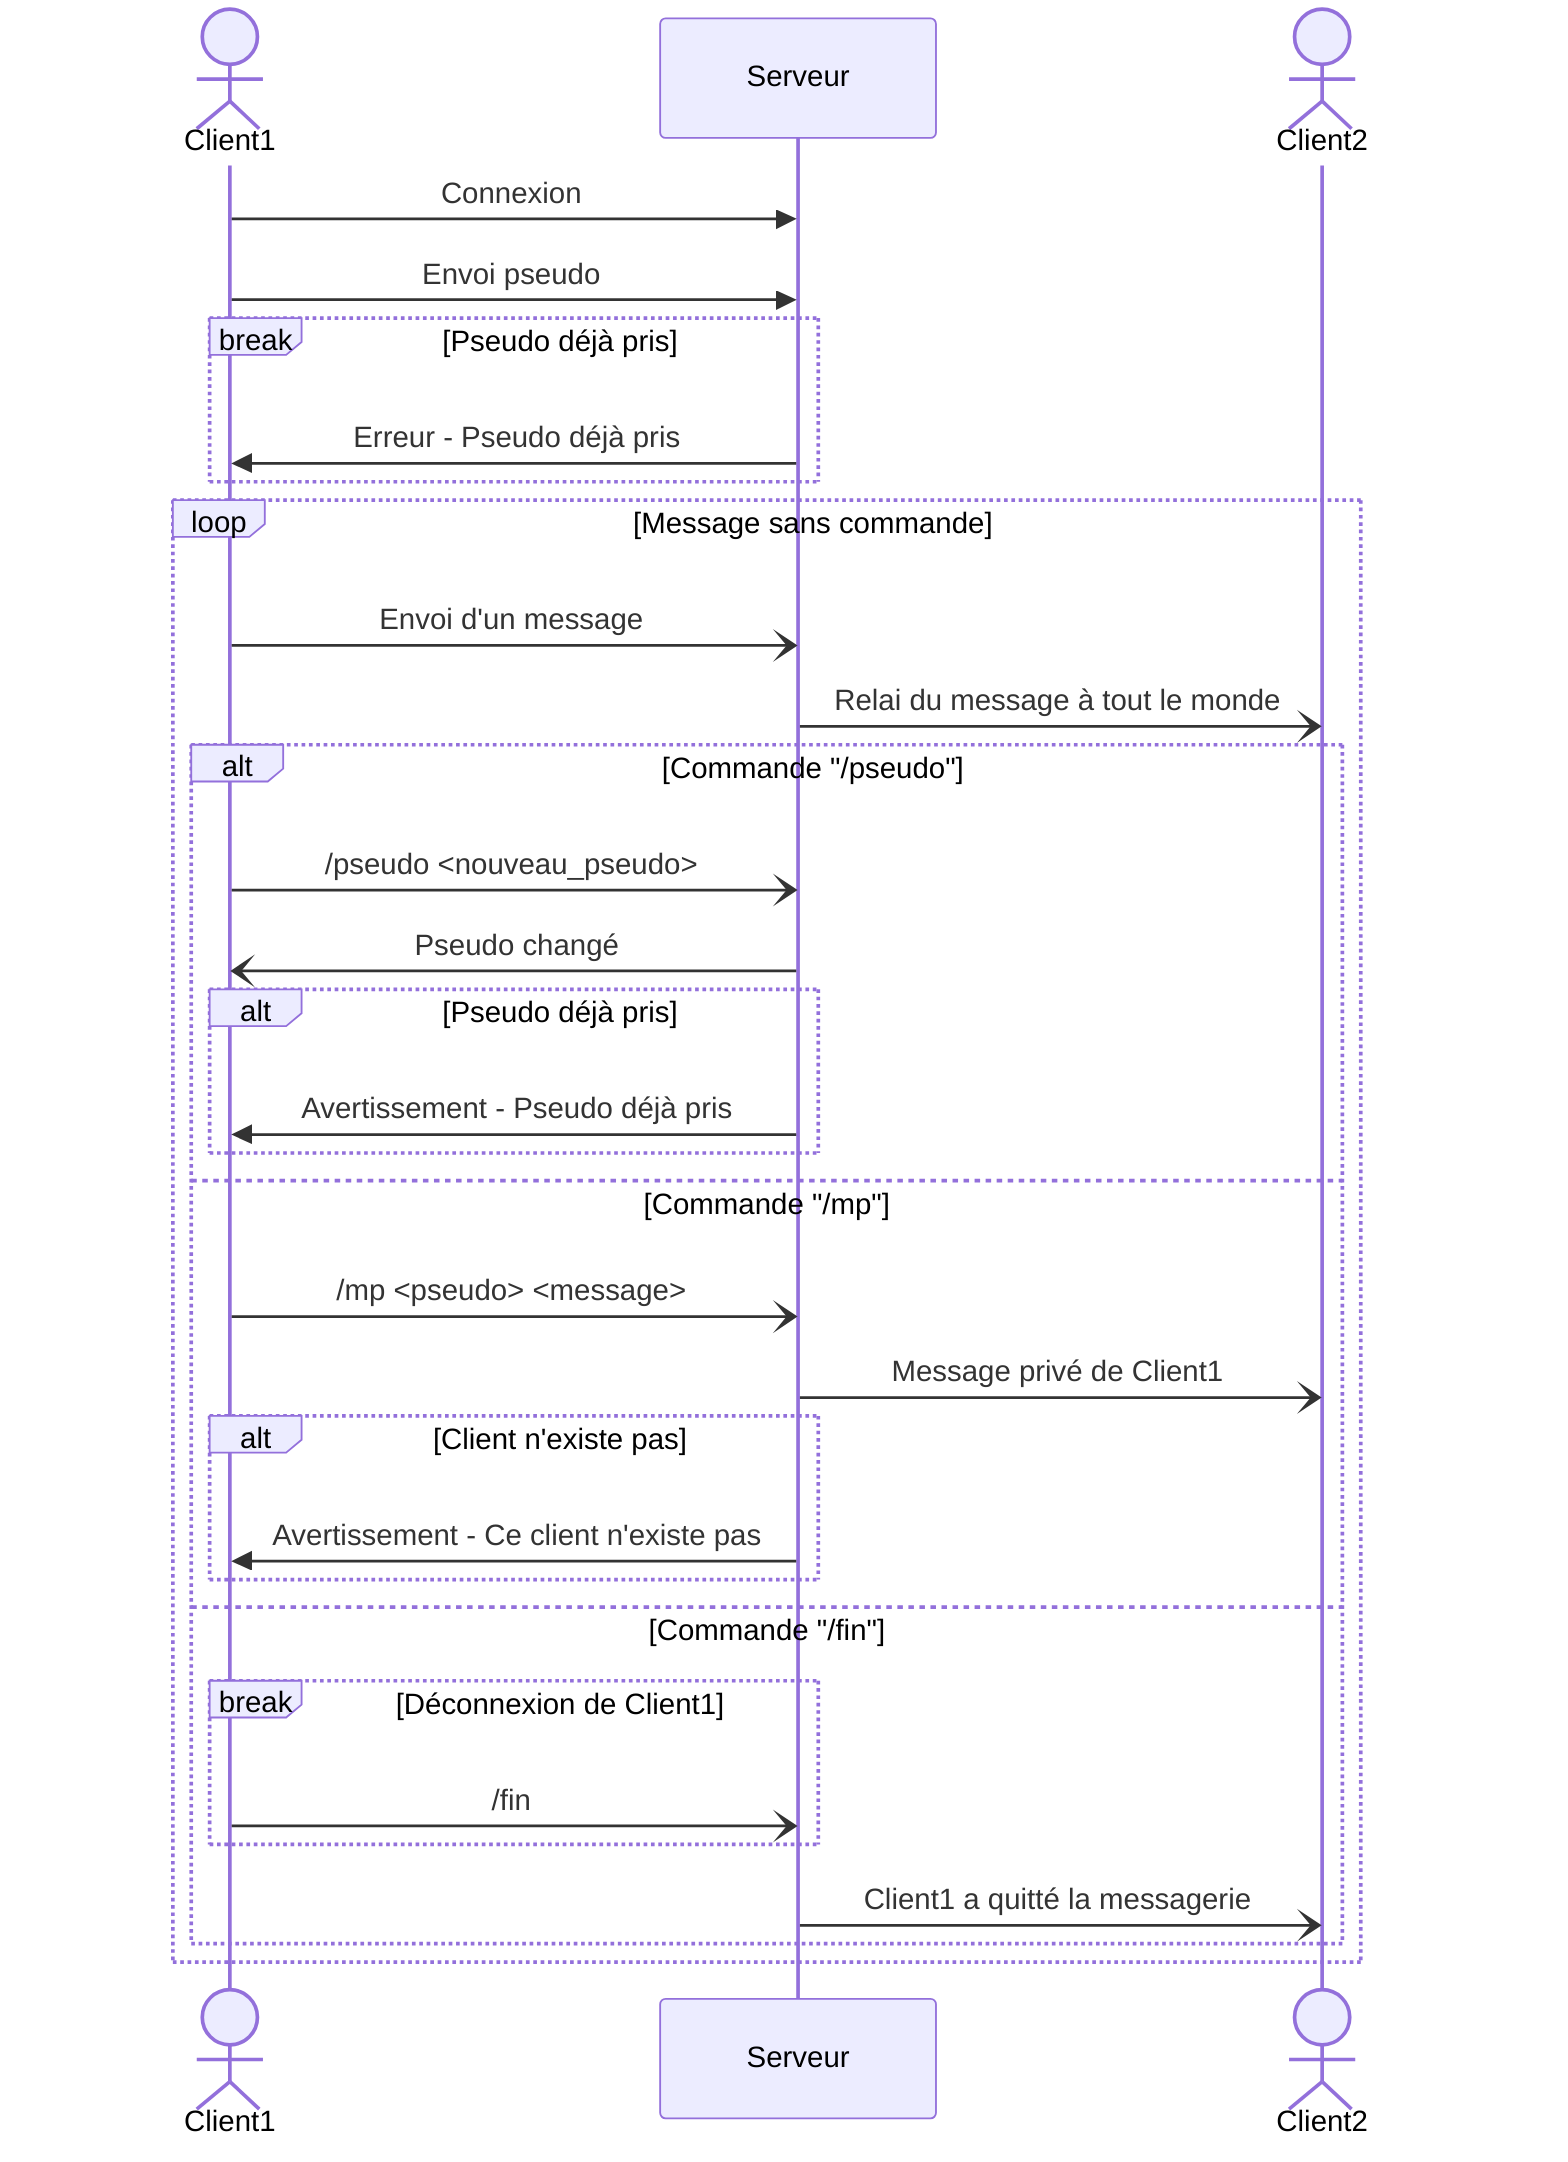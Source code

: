 sequenceDiagram
  actor Client1
  participant Serveur
  actor Client2

  Client1->>Serveur: Connexion
  Client1->>Serveur: Envoi pseudo
  break Pseudo déjà pris
    Serveur->>Client1: Erreur - Pseudo déjà pris
  end

  loop Message sans commande
    Client1 -) Serveur: Envoi d'un message
    Serveur -) Client2: Relai du message à tout le monde

    alt Commande "/pseudo"
      Client1 -) Serveur: /pseudo <nouveau_pseudo>
      Serveur -) Client1: Pseudo changé
      alt Pseudo déjà pris
        Serveur->>Client1: Avertissement - Pseudo déjà pris
      end
    else Commande "/mp"
      Client1 -) Serveur: /mp <pseudo> <message>
      Serveur -) Client2: Message privé de Client1
      alt Client n'existe pas
        Serveur->>Client1: Avertissement - Ce client n'existe pas
      end
    else Commande "/fin"
      break Déconnexion de Client1
        Client1 -) Serveur: /fin
      end
      Serveur -) Client2: Client1 a quitté la messagerie
    end
  end